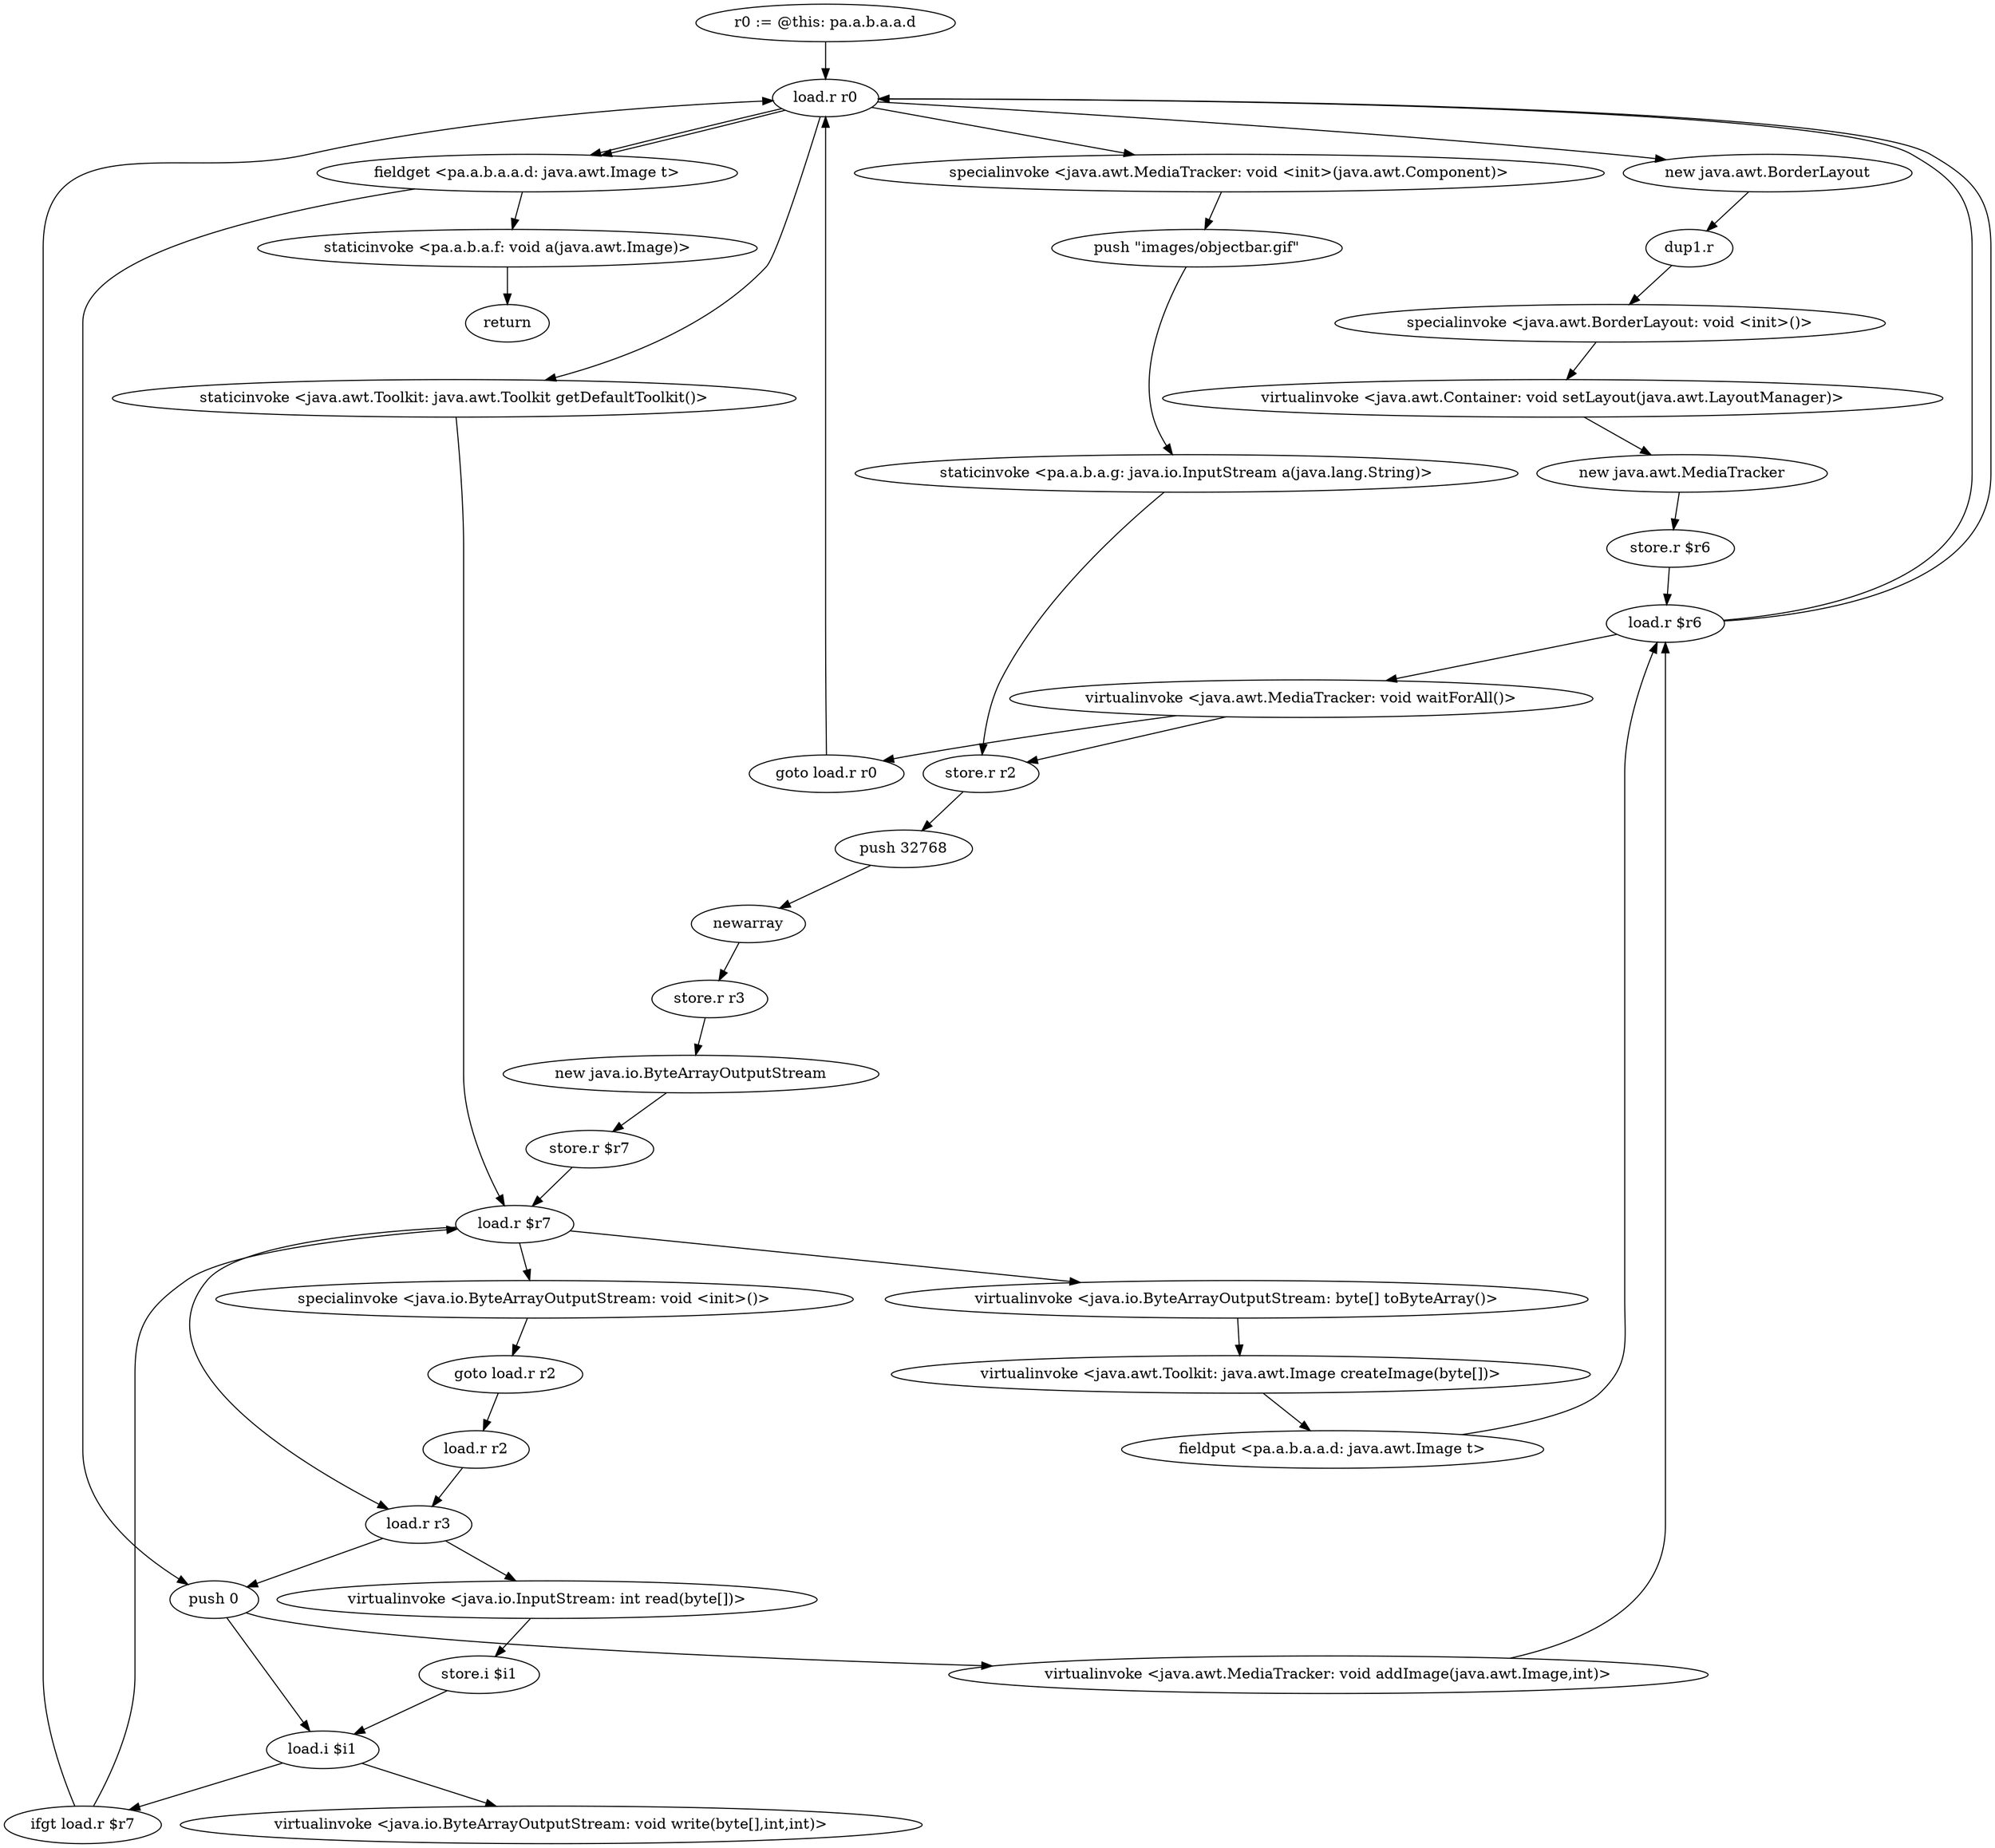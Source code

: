 digraph "" {
    "r0 := @this: pa.a.b.a.a.d"
    "load.r r0"
    "r0 := @this: pa.a.b.a.a.d"->"load.r r0";
    "new java.awt.BorderLayout"
    "load.r r0"->"new java.awt.BorderLayout";
    "dup1.r"
    "new java.awt.BorderLayout"->"dup1.r";
    "specialinvoke <java.awt.BorderLayout: void <init>()>"
    "dup1.r"->"specialinvoke <java.awt.BorderLayout: void <init>()>";
    "virtualinvoke <java.awt.Container: void setLayout(java.awt.LayoutManager)>"
    "specialinvoke <java.awt.BorderLayout: void <init>()>"->"virtualinvoke <java.awt.Container: void setLayout(java.awt.LayoutManager)>";
    "new java.awt.MediaTracker"
    "virtualinvoke <java.awt.Container: void setLayout(java.awt.LayoutManager)>"->"new java.awt.MediaTracker";
    "store.r $r6"
    "new java.awt.MediaTracker"->"store.r $r6";
    "load.r $r6"
    "store.r $r6"->"load.r $r6";
    "load.r $r6"->"load.r r0";
    "specialinvoke <java.awt.MediaTracker: void <init>(java.awt.Component)>"
    "load.r r0"->"specialinvoke <java.awt.MediaTracker: void <init>(java.awt.Component)>";
    "push \"images/objectbar.gif\""
    "specialinvoke <java.awt.MediaTracker: void <init>(java.awt.Component)>"->"push \"images/objectbar.gif\"";
    "staticinvoke <pa.a.b.a.g: java.io.InputStream a(java.lang.String)>"
    "push \"images/objectbar.gif\""->"staticinvoke <pa.a.b.a.g: java.io.InputStream a(java.lang.String)>";
    "store.r r2"
    "staticinvoke <pa.a.b.a.g: java.io.InputStream a(java.lang.String)>"->"store.r r2";
    "push 32768"
    "store.r r2"->"push 32768";
    "newarray"
    "push 32768"->"newarray";
    "store.r r3"
    "newarray"->"store.r r3";
    "new java.io.ByteArrayOutputStream"
    "store.r r3"->"new java.io.ByteArrayOutputStream";
    "store.r $r7"
    "new java.io.ByteArrayOutputStream"->"store.r $r7";
    "load.r $r7"
    "store.r $r7"->"load.r $r7";
    "specialinvoke <java.io.ByteArrayOutputStream: void <init>()>"
    "load.r $r7"->"specialinvoke <java.io.ByteArrayOutputStream: void <init>()>";
    "goto load.r r2"
    "specialinvoke <java.io.ByteArrayOutputStream: void <init>()>"->"goto load.r r2";
    "load.r r2"
    "goto load.r r2"->"load.r r2";
    "load.r r3"
    "load.r r2"->"load.r r3";
    "virtualinvoke <java.io.InputStream: int read(byte[])>"
    "load.r r3"->"virtualinvoke <java.io.InputStream: int read(byte[])>";
    "store.i $i1"
    "virtualinvoke <java.io.InputStream: int read(byte[])>"->"store.i $i1";
    "load.i $i1"
    "store.i $i1"->"load.i $i1";
    "ifgt load.r $r7"
    "load.i $i1"->"ifgt load.r $r7";
    "ifgt load.r $r7"->"load.r r0";
    "staticinvoke <java.awt.Toolkit: java.awt.Toolkit getDefaultToolkit()>"
    "load.r r0"->"staticinvoke <java.awt.Toolkit: java.awt.Toolkit getDefaultToolkit()>";
    "staticinvoke <java.awt.Toolkit: java.awt.Toolkit getDefaultToolkit()>"->"load.r $r7";
    "virtualinvoke <java.io.ByteArrayOutputStream: byte[] toByteArray()>"
    "load.r $r7"->"virtualinvoke <java.io.ByteArrayOutputStream: byte[] toByteArray()>";
    "virtualinvoke <java.awt.Toolkit: java.awt.Image createImage(byte[])>"
    "virtualinvoke <java.io.ByteArrayOutputStream: byte[] toByteArray()>"->"virtualinvoke <java.awt.Toolkit: java.awt.Image createImage(byte[])>";
    "fieldput <pa.a.b.a.a.d: java.awt.Image t>"
    "virtualinvoke <java.awt.Toolkit: java.awt.Image createImage(byte[])>"->"fieldput <pa.a.b.a.a.d: java.awt.Image t>";
    "fieldput <pa.a.b.a.a.d: java.awt.Image t>"->"load.r $r6";
    "load.r $r6"->"load.r r0";
    "fieldget <pa.a.b.a.a.d: java.awt.Image t>"
    "load.r r0"->"fieldget <pa.a.b.a.a.d: java.awt.Image t>";
    "push 0"
    "fieldget <pa.a.b.a.a.d: java.awt.Image t>"->"push 0";
    "virtualinvoke <java.awt.MediaTracker: void addImage(java.awt.Image,int)>"
    "push 0"->"virtualinvoke <java.awt.MediaTracker: void addImage(java.awt.Image,int)>";
    "virtualinvoke <java.awt.MediaTracker: void addImage(java.awt.Image,int)>"->"load.r $r6";
    "virtualinvoke <java.awt.MediaTracker: void waitForAll()>"
    "load.r $r6"->"virtualinvoke <java.awt.MediaTracker: void waitForAll()>";
    "goto load.r r0"
    "virtualinvoke <java.awt.MediaTracker: void waitForAll()>"->"goto load.r r0";
    "goto load.r r0"->"load.r r0";
    "load.r r0"->"fieldget <pa.a.b.a.a.d: java.awt.Image t>";
    "staticinvoke <pa.a.b.a.f: void a(java.awt.Image)>"
    "fieldget <pa.a.b.a.a.d: java.awt.Image t>"->"staticinvoke <pa.a.b.a.f: void a(java.awt.Image)>";
    "return"
    "staticinvoke <pa.a.b.a.f: void a(java.awt.Image)>"->"return";
    "virtualinvoke <java.awt.MediaTracker: void waitForAll()>"->"store.r r2";
    "ifgt load.r $r7"->"load.r $r7";
    "load.r $r7"->"load.r r3";
    "load.r r3"->"push 0";
    "push 0"->"load.i $i1";
    "virtualinvoke <java.io.ByteArrayOutputStream: void write(byte[],int,int)>"
    "load.i $i1"->"virtualinvoke <java.io.ByteArrayOutputStream: void write(byte[],int,int)>";
}
